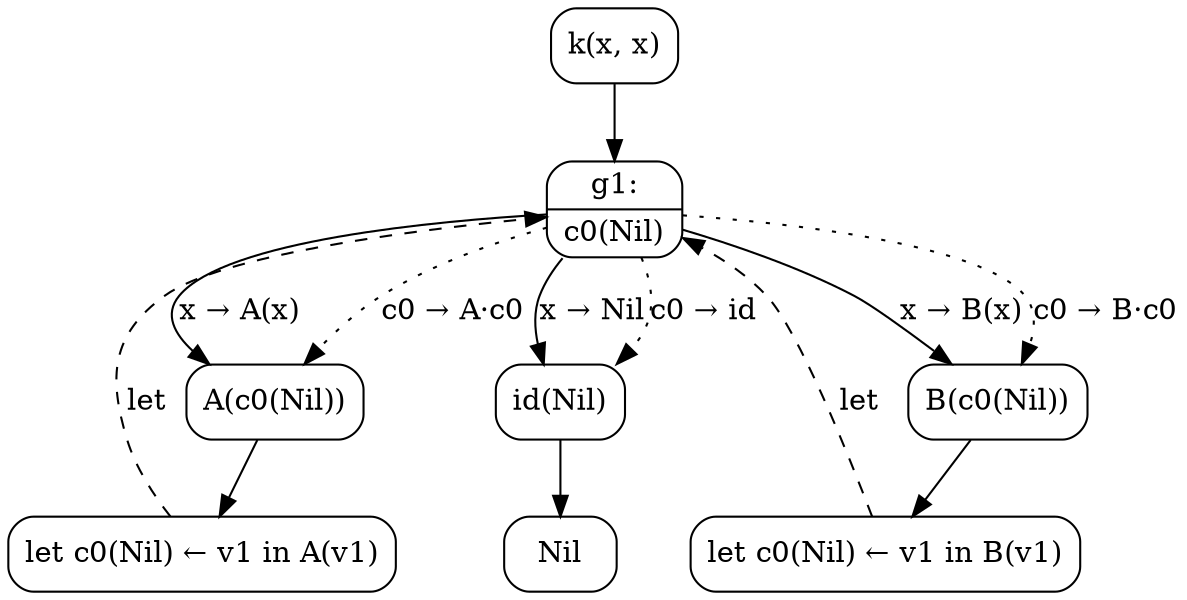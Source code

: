 digraph {
  node [shape=box, style=rounded];

  C0 [label="k(x, x)"];
  G1 [shape=record, label="{g1:|c0(Nil)}"];
  C0 -> G1;
  C1 [label="A(c0(Nil))"];
  G1 -> C1 [label="x → A(x)"];
  G1 -> C1 [label="c0 → A·c0", style=dotted];
  C2 [label="B(c0(Nil))"];
  G1 -> C2 [label="x → B(x)"];
  G1 -> C2 [label="c0 → B·c0", style=dotted];
  C3 [label="id(Nil)"];
  G1 -> C3 [label="x → Nil"];
  G1 -> C3 [label="c0 → id", style=dotted];
  L1 [label="let c0(Nil) ← v1 in A(v1)"];
  C1 -> L1;
  L1 -> G1 [label="let", style=dashed];
  L2 [label="let c0(Nil) ← v1 in B(v1)"];
  C2 -> L2;
  L2 -> G1 [label="let", style=dashed];
  C4 [label="Nil"];
  C3 -> C4;
}
